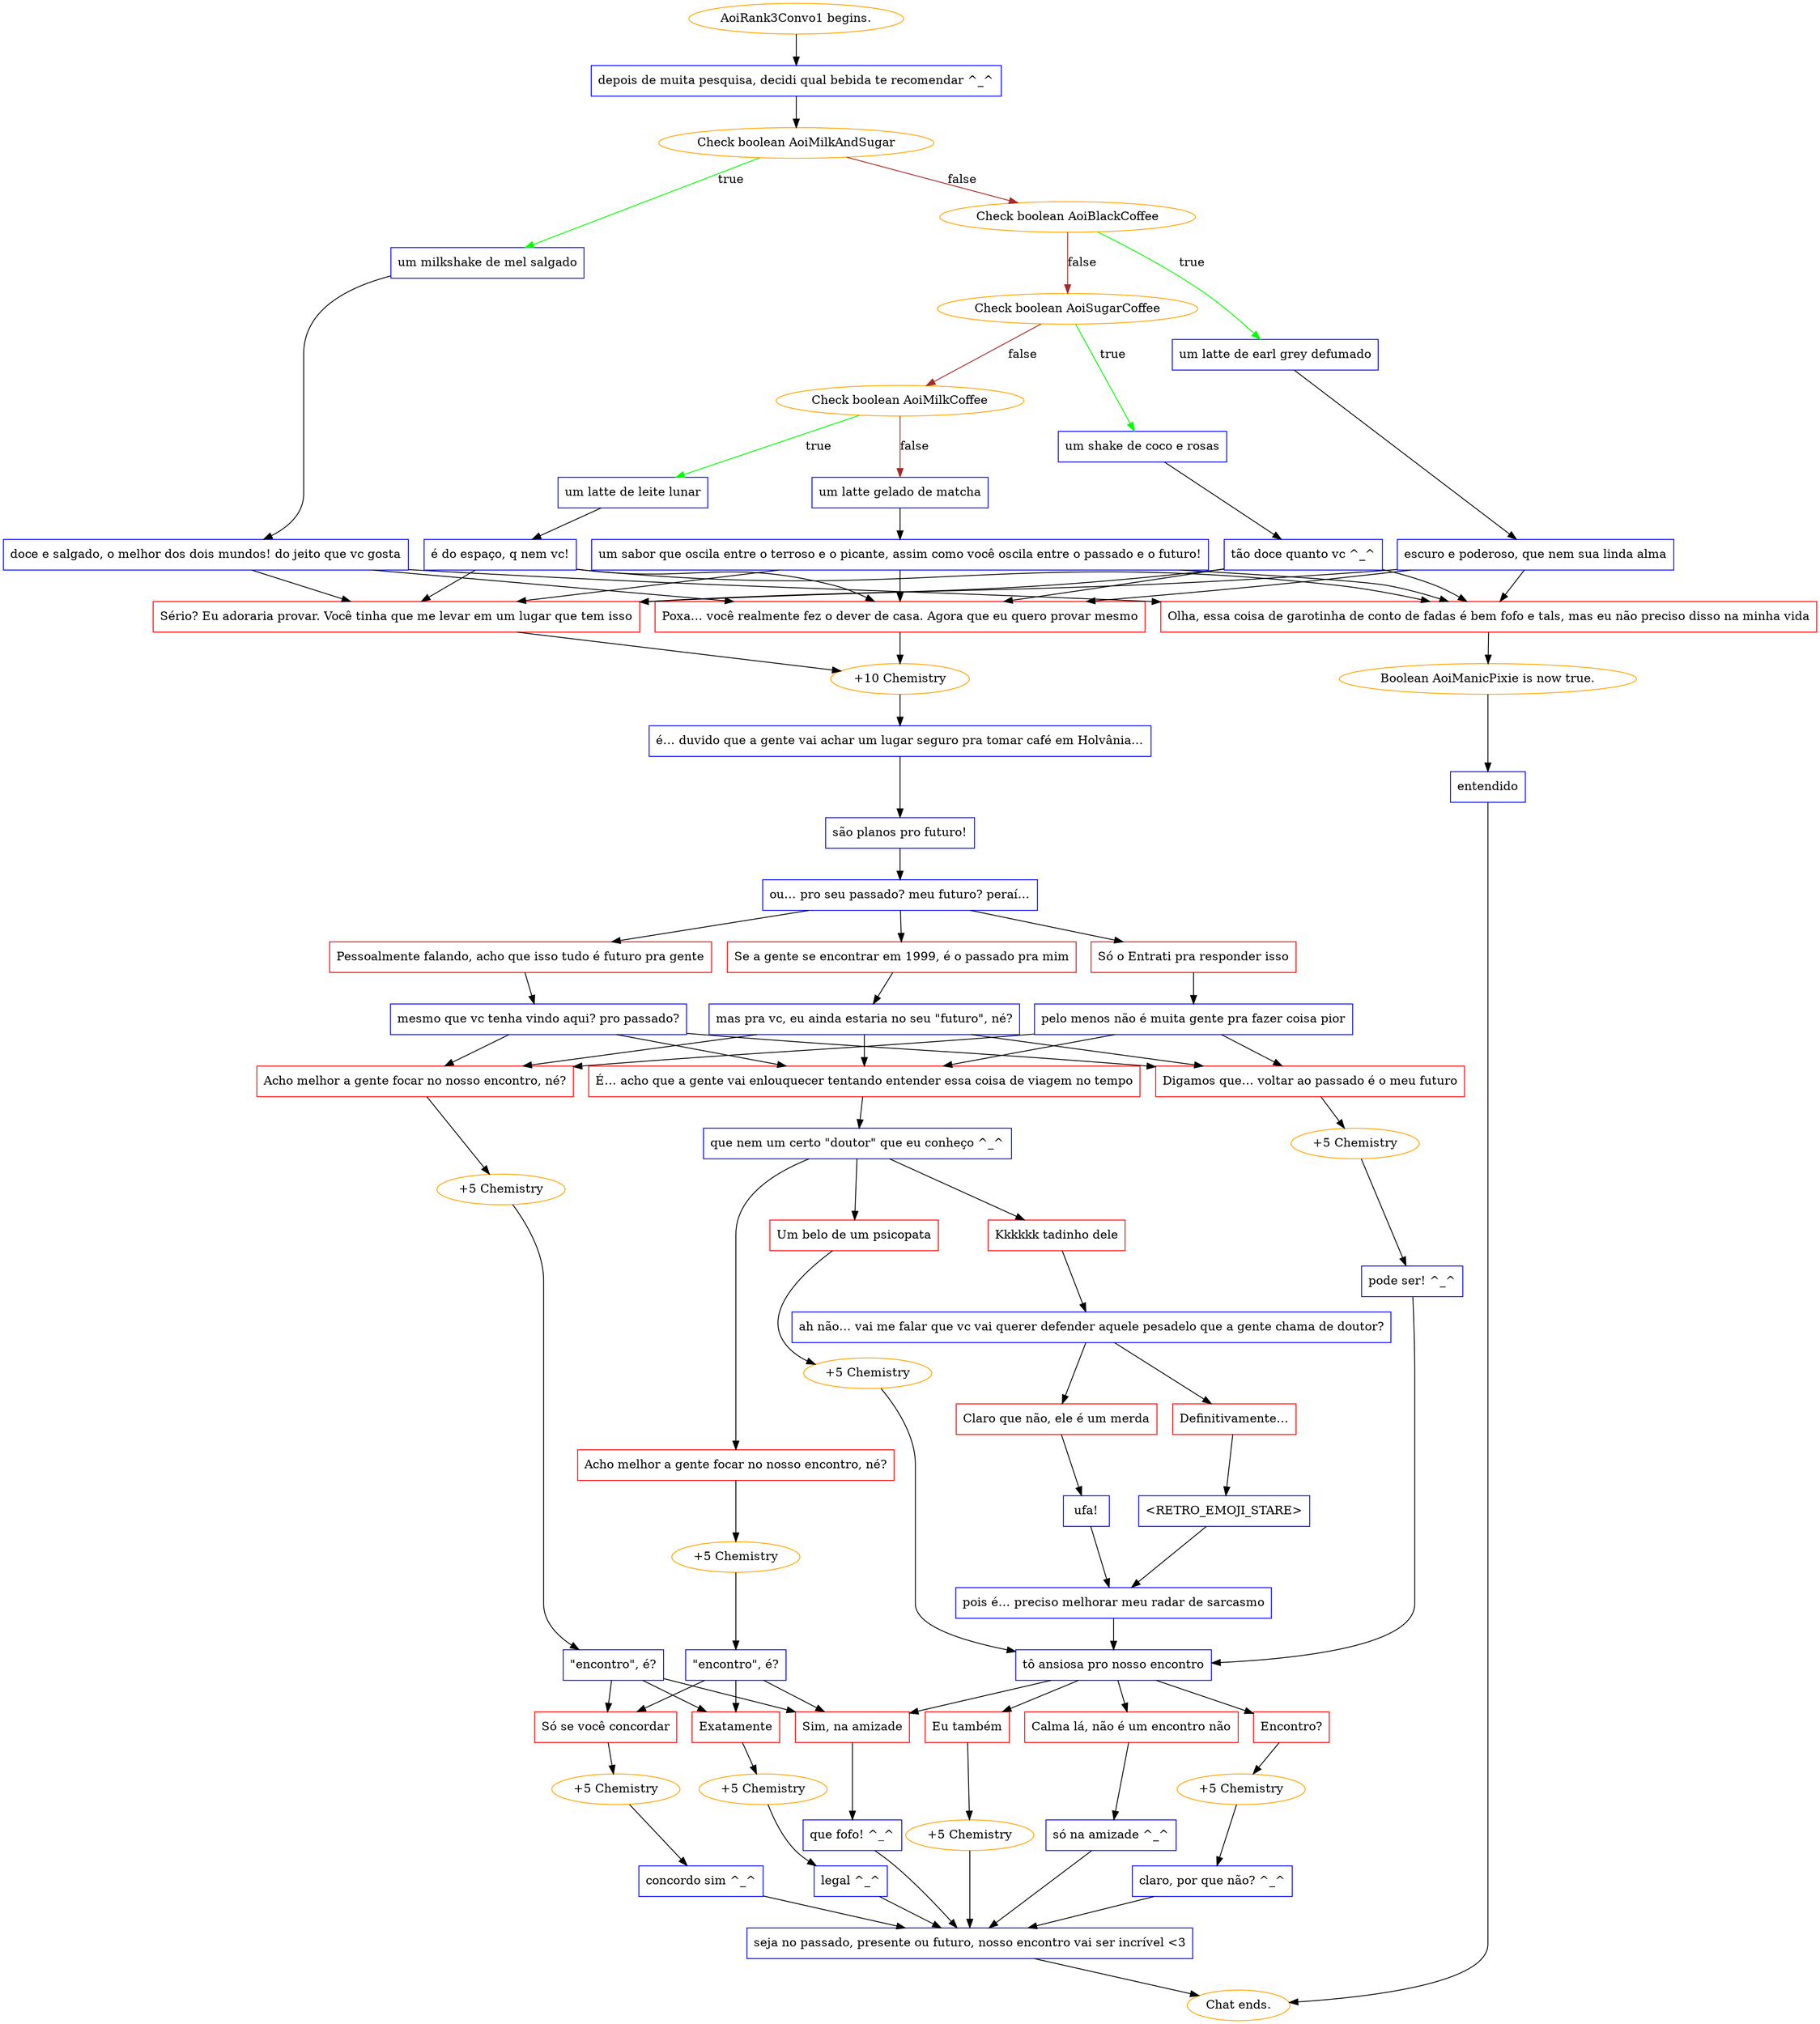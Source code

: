 digraph {
	"AoiRank3Convo1 begins." [color=orange];
		"AoiRank3Convo1 begins." -> j1188150772;
	j1188150772 [label="depois de muita pesquisa, decidi qual bebida te recomendar ^_^",shape=box,color=blue];
		j1188150772 -> j2832275836;
	j2832275836 [label="Check boolean AoiMilkAndSugar",color=orange];
		j2832275836 -> j2793660708 [label=true,color=green];
		j2832275836 -> j2244232038 [label=false,color=brown];
	j2793660708 [label="um milkshake de mel salgado",shape=box,color=blue];
		j2793660708 -> j810604548;
	j2244232038 [label="Check boolean AoiBlackCoffee",color=orange];
		j2244232038 -> j1487965894 [label=true,color=green];
		j2244232038 -> j358257648 [label=false,color=brown];
	j810604548 [label="doce e salgado, o melhor dos dois mundos! do jeito que vc gosta",shape=box,color=blue];
		j810604548 -> j2746366745;
		j810604548 -> j2206270632;
		j810604548 -> j2471007526;
	j1487965894 [label="um latte de earl grey defumado",shape=box,color=blue];
		j1487965894 -> j1711745268;
	j358257648 [label="Check boolean AoiSugarCoffee",color=orange];
		j358257648 -> j4083892030 [label=true,color=green];
		j358257648 -> j443038053 [label=false,color=brown];
	j2746366745 [label="Poxa… você realmente fez o dever de casa. Agora que eu quero provar mesmo",shape=box,color=red];
		j2746366745 -> j1371237589;
	j2206270632 [label="Sério? Eu adoraria provar. Você tinha que me levar em um lugar que tem isso",shape=box,color=red];
		j2206270632 -> j1371237589;
	j2471007526 [label="Olha, essa coisa de garotinha de conto de fadas é bem fofo e tals, mas eu não preciso disso na minha vida",shape=box,color=red];
		j2471007526 -> j53802719;
	j1711745268 [label="escuro e poderoso, que nem sua linda alma",shape=box,color=blue];
		j1711745268 -> j2746366745;
		j1711745268 -> j2206270632;
		j1711745268 -> j2471007526;
	j4083892030 [label="um shake de coco e rosas",shape=box,color=blue];
		j4083892030 -> j3083810494;
	j443038053 [label="Check boolean AoiMilkCoffee",color=orange];
		j443038053 -> j1218303882 [label=true,color=green];
		j443038053 -> j1258606857 [label=false,color=brown];
	j1371237589 [label="+10 Chemistry",color=orange];
		j1371237589 -> j3881921979;
	j53802719 [label="Boolean AoiManicPixie is now true.",color=orange];
		j53802719 -> j1838090664;
	j3083810494 [label="tão doce quanto vc ^_^",shape=box,color=blue];
		j3083810494 -> j2746366745;
		j3083810494 -> j2206270632;
		j3083810494 -> j2471007526;
	j1218303882 [label="um latte de leite lunar",shape=box,color=blue];
		j1218303882 -> j1342238982;
	j1258606857 [label="um latte gelado de matcha",shape=box,color=blue];
		j1258606857 -> j3637172969;
	j3881921979 [label="é… duvido que a gente vai achar um lugar seguro pra tomar café em Holvânia…",shape=box,color=blue];
		j3881921979 -> j2267528127;
	j1838090664 [label="entendido",shape=box,color=blue];
		j1838090664 -> "Chat ends.";
	j1342238982 [label="é do espaço, q nem vc!",shape=box,color=blue];
		j1342238982 -> j2746366745;
		j1342238982 -> j2206270632;
		j1342238982 -> j2471007526;
	j3637172969 [label="um sabor que oscila entre o terroso e o picante, assim como você oscila entre o passado e o futuro!",shape=box,color=blue];
		j3637172969 -> j2746366745;
		j3637172969 -> j2206270632;
		j3637172969 -> j2471007526;
	j2267528127 [label="são planos pro futuro!",shape=box,color=blue];
		j2267528127 -> j3683815514;
	"Chat ends." [color=orange];
	j3683815514 [label="ou… pro seu passado? meu futuro? peraí…",shape=box,color=blue];
		j3683815514 -> j2073791265;
		j3683815514 -> j790285595;
		j3683815514 -> j3718651170;
	j2073791265 [label="Se a gente se encontrar em 1999, é o passado pra mim",shape=box,color=red];
		j2073791265 -> j1573464900;
	j790285595 [label="Pessoalmente falando, acho que isso tudo é futuro pra gente",shape=box,color=red];
		j790285595 -> j4114546434;
	j3718651170 [label="Só o Entrati pra responder isso",shape=box,color=red];
		j3718651170 -> j3218185527;
	j1573464900 [label="mas pra vc, eu ainda estaria no seu \"futuro\", né?",shape=box,color=blue];
		j1573464900 -> j803873202;
		j1573464900 -> j2462778068;
		j1573464900 -> j983823153;
	j4114546434 [label="mesmo que vc tenha vindo aqui? pro passado?",shape=box,color=blue];
		j4114546434 -> j803873202;
		j4114546434 -> j2462778068;
		j4114546434 -> j983823153;
	j3218185527 [label="pelo menos não é muita gente pra fazer coisa pior",shape=box,color=blue];
		j3218185527 -> j803873202;
		j3218185527 -> j2462778068;
		j3218185527 -> j983823153;
	j803873202 [label="É… acho que a gente vai enlouquecer tentando entender essa coisa de viagem no tempo",shape=box,color=red];
		j803873202 -> j3358432219;
	j2462778068 [label="Digamos que… voltar ao passado é o meu futuro",shape=box,color=red];
		j2462778068 -> j1909269408;
	j983823153 [label="Acho melhor a gente focar no nosso encontro, né?",shape=box,color=red];
		j983823153 -> j1834677925;
	j3358432219 [label="que nem um certo \"doutor\" que eu conheço ^_^",shape=box,color=blue];
		j3358432219 -> j1129382691;
		j3358432219 -> j3736542208;
		j3358432219 -> j3553962578;
	j1909269408 [label="+5 Chemistry",color=orange];
		j1909269408 -> j2940372743;
	j1834677925 [label="+5 Chemistry",color=orange];
		j1834677925 -> j984948291;
	j1129382691 [label="Acho melhor a gente focar no nosso encontro, né?",shape=box,color=red];
		j1129382691 -> j2801648262;
	j3736542208 [label="Kkkkkk tadinho dele",shape=box,color=red];
		j3736542208 -> j5625048;
	j3553962578 [label="Um belo de um psicopata",shape=box,color=red];
		j3553962578 -> j1325258022;
	j2940372743 [label="pode ser! ^_^",shape=box,color=blue];
		j2940372743 -> j609294772;
	j984948291 [label="\"encontro\", é?",shape=box,color=blue];
		j984948291 -> j1345187657;
		j984948291 -> j3363388613;
		j984948291 -> j1629802498;
	j2801648262 [label="+5 Chemistry",color=orange];
		j2801648262 -> j641445196;
	j5625048 [label="ah não… vai me falar que vc vai querer defender aquele pesadelo que a gente chama de doutor?",shape=box,color=blue];
		j5625048 -> j1216737848;
		j5625048 -> j1411477592;
	j1325258022 [label="+5 Chemistry",color=orange];
		j1325258022 -> j609294772;
	j609294772 [label="tô ansiosa pro nosso encontro",shape=box,color=blue];
		j609294772 -> j4144326503;
		j609294772 -> j1902058616;
		j609294772 -> j4156577680;
		j609294772 -> j3363388613;
	j1345187657 [label="Exatamente",shape=box,color=red];
		j1345187657 -> j2196368175;
	j3363388613 [label="Sim, na amizade",shape=box,color=red];
		j3363388613 -> j2855467976;
	j1629802498 [label="Só se você concordar",shape=box,color=red];
		j1629802498 -> j466019139;
	j641445196 [label="\"encontro\", é?",shape=box,color=blue];
		j641445196 -> j1345187657;
		j641445196 -> j3363388613;
		j641445196 -> j1629802498;
	j1216737848 [label="Definitivamente…",shape=box,color=red];
		j1216737848 -> j3944572583;
	j1411477592 [label="Claro que não, ele é um merda",shape=box,color=red];
		j1411477592 -> j4199464452;
	j4144326503 [label="Eu também",shape=box,color=red];
		j4144326503 -> j437641928;
	j1902058616 [label="Encontro?",shape=box,color=red];
		j1902058616 -> j3546135588;
	j4156577680 [label="Calma lá, não é um encontro não",shape=box,color=red];
		j4156577680 -> j4125695666;
	j2196368175 [label="+5 Chemistry",color=orange];
		j2196368175 -> j2770389262;
	j2855467976 [label="que fofo! ^_^",shape=box,color=blue];
		j2855467976 -> j1832407654;
	j466019139 [label="+5 Chemistry",color=orange];
		j466019139 -> j315765809;
	j3944572583 [label="<RETRO_EMOJI_STARE>",shape=box,color=blue];
		j3944572583 -> j563049056;
	j4199464452 [label="ufa!",shape=box,color=blue];
		j4199464452 -> j563049056;
	j437641928 [label="+5 Chemistry",color=orange];
		j437641928 -> j1832407654;
	j3546135588 [label="+5 Chemistry",color=orange];
		j3546135588 -> j978254199;
	j4125695666 [label="só na amizade ^_^",shape=box,color=blue];
		j4125695666 -> j1832407654;
	j2770389262 [label="legal ^_^",shape=box,color=blue];
		j2770389262 -> j1832407654;
	j1832407654 [label="seja no passado, presente ou futuro, nosso encontro vai ser incrível <3",shape=box,color=blue];
		j1832407654 -> "Chat ends.";
	j315765809 [label="concordo sim ^_^",shape=box,color=blue];
		j315765809 -> j1832407654;
	j563049056 [label="pois é… preciso melhorar meu radar de sarcasmo",shape=box,color=blue];
		j563049056 -> j609294772;
	j978254199 [label="claro, por que não? ^_^",shape=box,color=blue];
		j978254199 -> j1832407654;
}